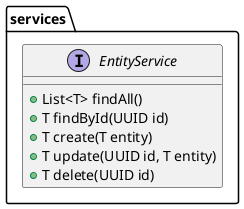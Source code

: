 @startuml
'https://plantuml.com/class-diagram

package services {
    interface EntityService {
        + List<T> findAll()
        + T findById(UUID id)
        + T create(T entity)
        + T update(UUID id, T entity)
        + T delete(UUID id)
    }
}

@enduml